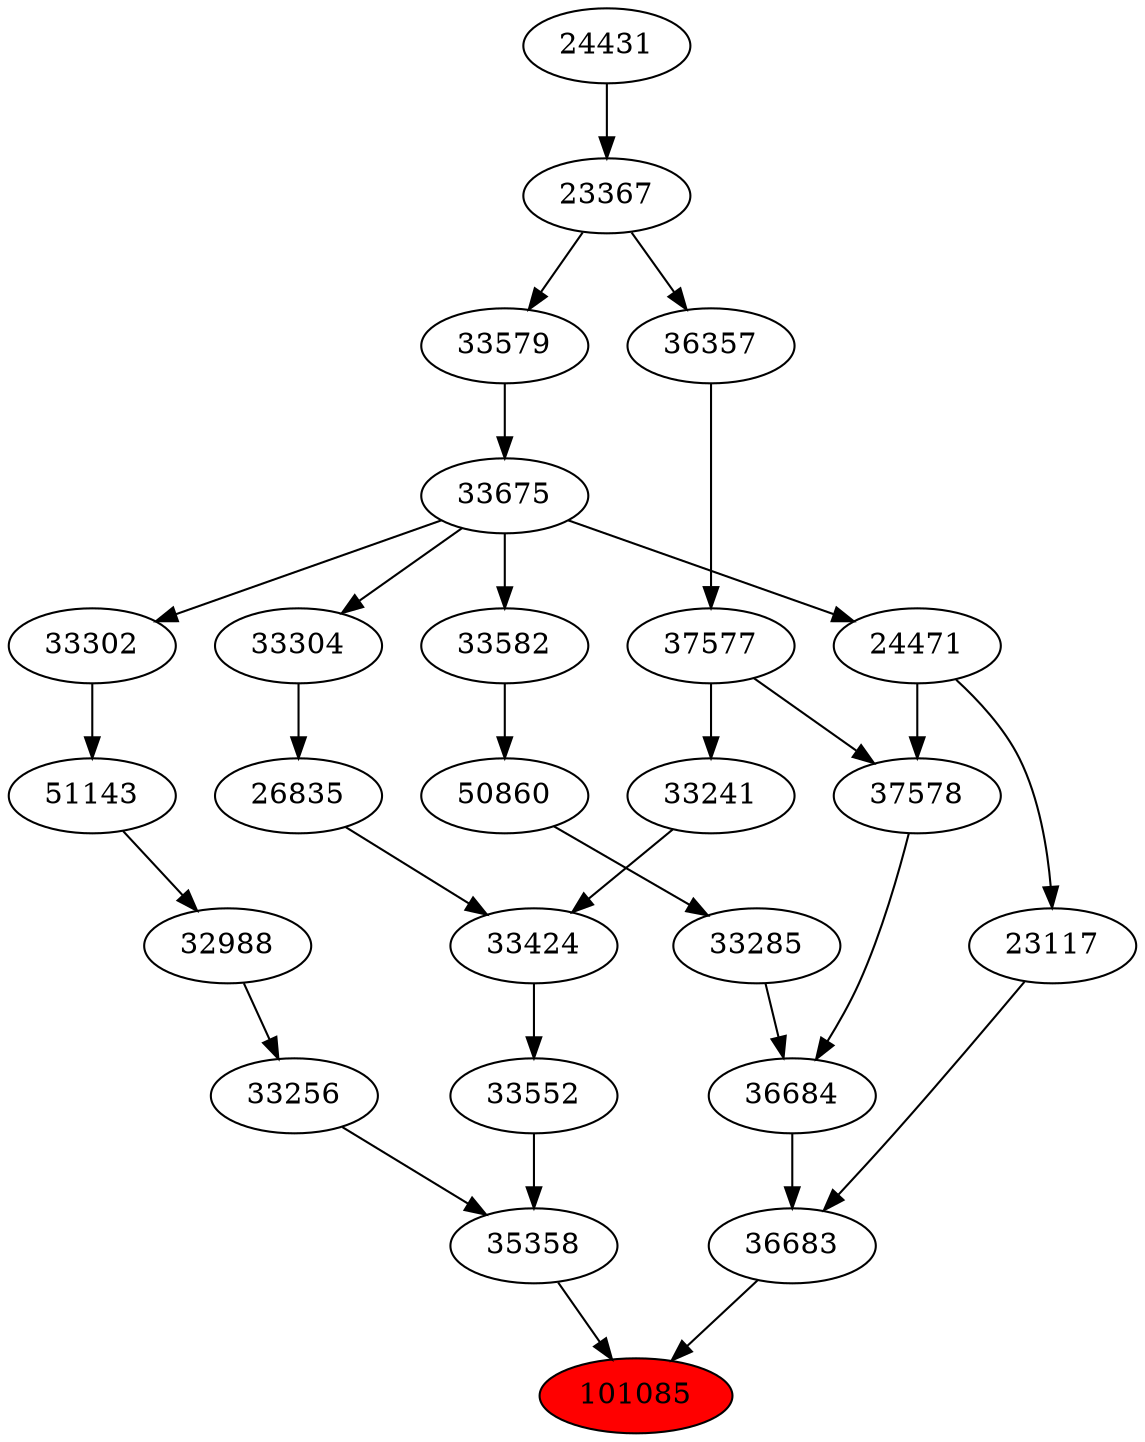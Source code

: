 strict digraph{ 
101085 [label="101085" fillcolor=red style=filled]
35358 -> 101085
36683 -> 101085
35358 [label="35358"]
33552 -> 35358
33256 -> 35358
36683 [label="36683"]
36684 -> 36683
23117 -> 36683
33552 [label="33552"]
33424 -> 33552
33256 [label="33256"]
32988 -> 33256
36684 [label="36684"]
33285 -> 36684
37578 -> 36684
23117 [label="23117"]
24471 -> 23117
33424 [label="33424"]
33241 -> 33424
26835 -> 33424
32988 [label="32988"]
51143 -> 32988
33285 [label="33285"]
50860 -> 33285
37578 [label="37578"]
24471 -> 37578
37577 -> 37578
24471 [label="24471"]
33675 -> 24471
33241 [label="33241"]
37577 -> 33241
26835 [label="26835"]
33304 -> 26835
51143 [label="51143"]
33302 -> 51143
50860 [label="50860"]
33582 -> 50860
37577 [label="37577"]
36357 -> 37577
33675 [label="33675"]
33579 -> 33675
33304 [label="33304"]
33675 -> 33304
33302 [label="33302"]
33675 -> 33302
33582 [label="33582"]
33675 -> 33582
36357 [label="36357"]
23367 -> 36357
33579 [label="33579"]
23367 -> 33579
23367 [label="23367"]
24431 -> 23367
24431 [label="24431"]
}